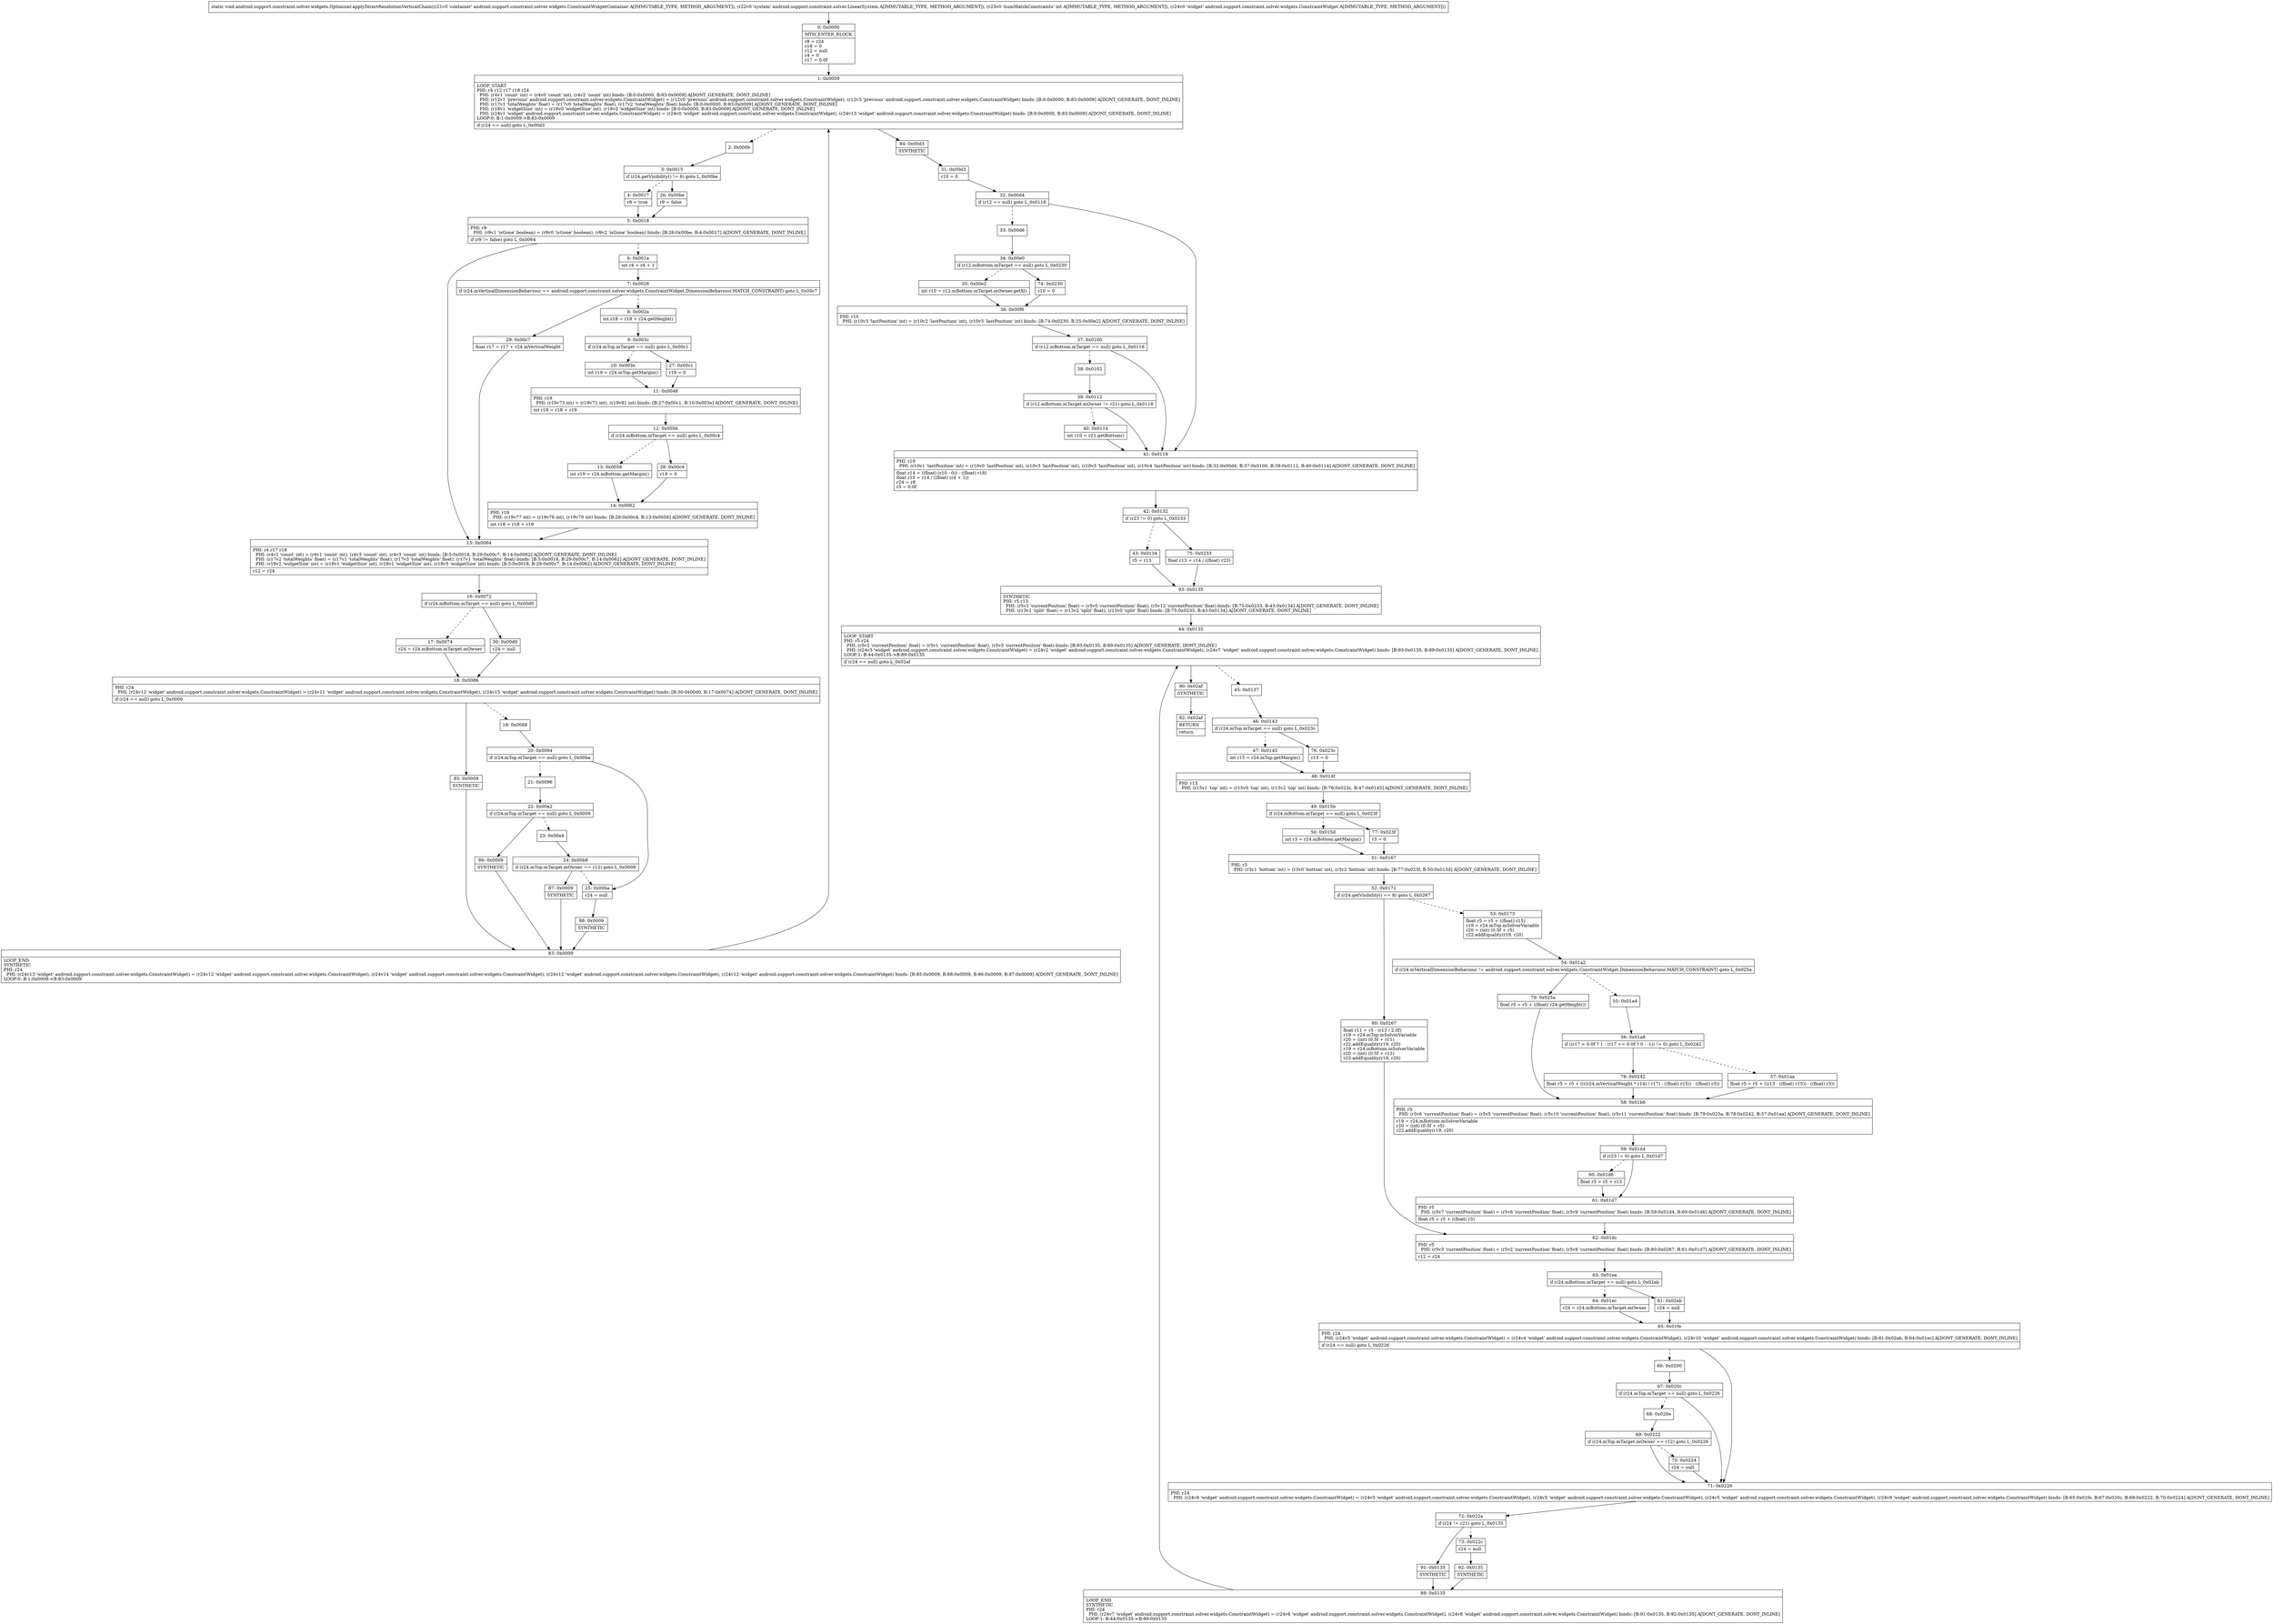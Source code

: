 digraph "CFG forandroid.support.constraint.solver.widgets.Optimizer.applyDirectResolutionVerticalChain(Landroid\/support\/constraint\/solver\/widgets\/ConstraintWidgetContainer;Landroid\/support\/constraint\/solver\/LinearSystem;ILandroid\/support\/constraint\/solver\/widgets\/ConstraintWidget;)V" {
Node_0 [shape=record,label="{0\:\ 0x0000|MTH_ENTER_BLOCK\l|r8 = r24\lr18 = 0\lr12 = null\lr4 = 0\lr17 = 0.0f\l}"];
Node_1 [shape=record,label="{1\:\ 0x0009|LOOP_START\lPHI: r4 r12 r17 r18 r24 \l  PHI: (r4v1 'count' int) = (r4v0 'count' int), (r4v2 'count' int) binds: [B:0:0x0000, B:83:0x0009] A[DONT_GENERATE, DONT_INLINE]\l  PHI: (r12v1 'previous' android.support.constraint.solver.widgets.ConstraintWidget) = (r12v0 'previous' android.support.constraint.solver.widgets.ConstraintWidget), (r12v3 'previous' android.support.constraint.solver.widgets.ConstraintWidget) binds: [B:0:0x0000, B:83:0x0009] A[DONT_GENERATE, DONT_INLINE]\l  PHI: (r17v1 'totalWeights' float) = (r17v0 'totalWeights' float), (r17v2 'totalWeights' float) binds: [B:0:0x0000, B:83:0x0009] A[DONT_GENERATE, DONT_INLINE]\l  PHI: (r18v1 'widgetSize' int) = (r18v0 'widgetSize' int), (r18v2 'widgetSize' int) binds: [B:0:0x0000, B:83:0x0009] A[DONT_GENERATE, DONT_INLINE]\l  PHI: (r24v1 'widget' android.support.constraint.solver.widgets.ConstraintWidget) = (r24v0 'widget' android.support.constraint.solver.widgets.ConstraintWidget), (r24v13 'widget' android.support.constraint.solver.widgets.ConstraintWidget) binds: [B:0:0x0000, B:83:0x0009] A[DONT_GENERATE, DONT_INLINE]\lLOOP:0: B:1:0x0009\-\>B:83:0x0009\l|if (r24 == null) goto L_0x00d3\l}"];
Node_2 [shape=record,label="{2\:\ 0x000b}"];
Node_3 [shape=record,label="{3\:\ 0x0015|if (r24.getVisibility() != 8) goto L_0x00be\l}"];
Node_4 [shape=record,label="{4\:\ 0x0017|r9 = true\l}"];
Node_5 [shape=record,label="{5\:\ 0x0018|PHI: r9 \l  PHI: (r9v1 'isGone' boolean) = (r9v0 'isGone' boolean), (r9v2 'isGone' boolean) binds: [B:26:0x00be, B:4:0x0017] A[DONT_GENERATE, DONT_INLINE]\l|if (r9 != false) goto L_0x0064\l}"];
Node_6 [shape=record,label="{6\:\ 0x001a|int r4 = r4 + 1\l}"];
Node_7 [shape=record,label="{7\:\ 0x0028|if (r24.mVerticalDimensionBehaviour == android.support.constraint.solver.widgets.ConstraintWidget.DimensionBehaviour.MATCH_CONSTRAINT) goto L_0x00c7\l}"];
Node_8 [shape=record,label="{8\:\ 0x002a|int r18 = r18 + r24.getHeight()\l}"];
Node_9 [shape=record,label="{9\:\ 0x003c|if (r24.mTop.mTarget == null) goto L_0x00c1\l}"];
Node_10 [shape=record,label="{10\:\ 0x003e|int r19 = r24.mTop.getMargin()\l}"];
Node_11 [shape=record,label="{11\:\ 0x0048|PHI: r19 \l  PHI: (r19v73 int) = (r19v72 int), (r19v81 int) binds: [B:27:0x00c1, B:10:0x003e] A[DONT_GENERATE, DONT_INLINE]\l|int r18 = r18 + r19\l}"];
Node_12 [shape=record,label="{12\:\ 0x0056|if (r24.mBottom.mTarget == null) goto L_0x00c4\l}"];
Node_13 [shape=record,label="{13\:\ 0x0058|int r19 = r24.mBottom.getMargin()\l}"];
Node_14 [shape=record,label="{14\:\ 0x0062|PHI: r19 \l  PHI: (r19v77 int) = (r19v76 int), (r19v79 int) binds: [B:28:0x00c4, B:13:0x0058] A[DONT_GENERATE, DONT_INLINE]\l|int r18 = r18 + r19\l}"];
Node_15 [shape=record,label="{15\:\ 0x0064|PHI: r4 r17 r18 \l  PHI: (r4v2 'count' int) = (r4v1 'count' int), (r4v3 'count' int), (r4v3 'count' int) binds: [B:5:0x0018, B:29:0x00c7, B:14:0x0062] A[DONT_GENERATE, DONT_INLINE]\l  PHI: (r17v2 'totalWeights' float) = (r17v1 'totalWeights' float), (r17v3 'totalWeights' float), (r17v1 'totalWeights' float) binds: [B:5:0x0018, B:29:0x00c7, B:14:0x0062] A[DONT_GENERATE, DONT_INLINE]\l  PHI: (r18v2 'widgetSize' int) = (r18v1 'widgetSize' int), (r18v1 'widgetSize' int), (r18v5 'widgetSize' int) binds: [B:5:0x0018, B:29:0x00c7, B:14:0x0062] A[DONT_GENERATE, DONT_INLINE]\l|r12 = r24\l}"];
Node_16 [shape=record,label="{16\:\ 0x0072|if (r24.mBottom.mTarget == null) goto L_0x00d0\l}"];
Node_17 [shape=record,label="{17\:\ 0x0074|r24 = r24.mBottom.mTarget.mOwner\l}"];
Node_18 [shape=record,label="{18\:\ 0x0086|PHI: r24 \l  PHI: (r24v12 'widget' android.support.constraint.solver.widgets.ConstraintWidget) = (r24v11 'widget' android.support.constraint.solver.widgets.ConstraintWidget), (r24v15 'widget' android.support.constraint.solver.widgets.ConstraintWidget) binds: [B:30:0x00d0, B:17:0x0074] A[DONT_GENERATE, DONT_INLINE]\l|if (r24 == null) goto L_0x0009\l}"];
Node_19 [shape=record,label="{19\:\ 0x0088}"];
Node_20 [shape=record,label="{20\:\ 0x0094|if (r24.mTop.mTarget == null) goto L_0x00ba\l}"];
Node_21 [shape=record,label="{21\:\ 0x0096}"];
Node_22 [shape=record,label="{22\:\ 0x00a2|if (r24.mTop.mTarget == null) goto L_0x0009\l}"];
Node_23 [shape=record,label="{23\:\ 0x00a4}"];
Node_24 [shape=record,label="{24\:\ 0x00b8|if (r24.mTop.mTarget.mOwner == r12) goto L_0x0009\l}"];
Node_25 [shape=record,label="{25\:\ 0x00ba|r24 = null\l}"];
Node_26 [shape=record,label="{26\:\ 0x00be|r9 = false\l}"];
Node_27 [shape=record,label="{27\:\ 0x00c1|r19 = 0\l}"];
Node_28 [shape=record,label="{28\:\ 0x00c4|r19 = 0\l}"];
Node_29 [shape=record,label="{29\:\ 0x00c7|float r17 = r17 + r24.mVerticalWeight\l}"];
Node_30 [shape=record,label="{30\:\ 0x00d0|r24 = null\l}"];
Node_31 [shape=record,label="{31\:\ 0x00d3|r10 = 0\l}"];
Node_32 [shape=record,label="{32\:\ 0x00d4|if (r12 == null) goto L_0x0118\l}"];
Node_33 [shape=record,label="{33\:\ 0x00d6}"];
Node_34 [shape=record,label="{34\:\ 0x00e0|if (r12.mBottom.mTarget == null) goto L_0x0230\l}"];
Node_35 [shape=record,label="{35\:\ 0x00e2|int r10 = r12.mBottom.mTarget.mOwner.getX()\l}"];
Node_36 [shape=record,label="{36\:\ 0x00f6|PHI: r10 \l  PHI: (r10v3 'lastPosition' int) = (r10v2 'lastPosition' int), (r10v5 'lastPosition' int) binds: [B:74:0x0230, B:35:0x00e2] A[DONT_GENERATE, DONT_INLINE]\l}"];
Node_37 [shape=record,label="{37\:\ 0x0100|if (r12.mBottom.mTarget == null) goto L_0x0118\l}"];
Node_38 [shape=record,label="{38\:\ 0x0102}"];
Node_39 [shape=record,label="{39\:\ 0x0112|if (r12.mBottom.mTarget.mOwner != r21) goto L_0x0118\l}"];
Node_40 [shape=record,label="{40\:\ 0x0114|int r10 = r21.getBottom()\l}"];
Node_41 [shape=record,label="{41\:\ 0x0118|PHI: r10 \l  PHI: (r10v1 'lastPosition' int) = (r10v0 'lastPosition' int), (r10v3 'lastPosition' int), (r10v3 'lastPosition' int), (r10v4 'lastPosition' int) binds: [B:32:0x00d4, B:37:0x0100, B:39:0x0112, B:40:0x0114] A[DONT_GENERATE, DONT_INLINE]\l|float r14 = ((float) (r10 \- 0)) \- ((float) r18)\lfloat r13 = r14 \/ ((float) (r4 + 1))\lr24 = r8\lr5 = 0.0f\l}"];
Node_42 [shape=record,label="{42\:\ 0x0132|if (r23 != 0) goto L_0x0233\l}"];
Node_43 [shape=record,label="{43\:\ 0x0134|r5 = r13\l}"];
Node_44 [shape=record,label="{44\:\ 0x0135|LOOP_START\lPHI: r5 r24 \l  PHI: (r5v2 'currentPosition' float) = (r5v1 'currentPosition' float), (r5v3 'currentPosition' float) binds: [B:93:0x0135, B:89:0x0135] A[DONT_GENERATE, DONT_INLINE]\l  PHI: (r24v3 'widget' android.support.constraint.solver.widgets.ConstraintWidget) = (r24v2 'widget' android.support.constraint.solver.widgets.ConstraintWidget), (r24v7 'widget' android.support.constraint.solver.widgets.ConstraintWidget) binds: [B:93:0x0135, B:89:0x0135] A[DONT_GENERATE, DONT_INLINE]\lLOOP:1: B:44:0x0135\-\>B:89:0x0135\l|if (r24 == null) goto L_0x02af\l}"];
Node_45 [shape=record,label="{45\:\ 0x0137}"];
Node_46 [shape=record,label="{46\:\ 0x0143|if (r24.mTop.mTarget == null) goto L_0x023c\l}"];
Node_47 [shape=record,label="{47\:\ 0x0145|int r15 = r24.mTop.getMargin()\l}"];
Node_48 [shape=record,label="{48\:\ 0x014f|PHI: r15 \l  PHI: (r15v1 'top' int) = (r15v0 'top' int), (r15v2 'top' int) binds: [B:76:0x023c, B:47:0x0145] A[DONT_GENERATE, DONT_INLINE]\l}"];
Node_49 [shape=record,label="{49\:\ 0x015b|if (r24.mBottom.mTarget == null) goto L_0x023f\l}"];
Node_50 [shape=record,label="{50\:\ 0x015d|int r3 = r24.mBottom.getMargin()\l}"];
Node_51 [shape=record,label="{51\:\ 0x0167|PHI: r3 \l  PHI: (r3v1 'bottom' int) = (r3v0 'bottom' int), (r3v2 'bottom' int) binds: [B:77:0x023f, B:50:0x015d] A[DONT_GENERATE, DONT_INLINE]\l}"];
Node_52 [shape=record,label="{52\:\ 0x0171|if (r24.getVisibility() == 8) goto L_0x0267\l}"];
Node_53 [shape=record,label="{53\:\ 0x0173|float r5 = r5 + ((float) r15)\lr19 = r24.mTop.mSolverVariable\lr20 = (int) (0.5f + r5)\lr22.addEquality(r19, r20)\l}"];
Node_54 [shape=record,label="{54\:\ 0x01a2|if (r24.mVerticalDimensionBehaviour != android.support.constraint.solver.widgets.ConstraintWidget.DimensionBehaviour.MATCH_CONSTRAINT) goto L_0x025a\l}"];
Node_55 [shape=record,label="{55\:\ 0x01a4}"];
Node_56 [shape=record,label="{56\:\ 0x01a8|if ((r17 \> 0.0f ? 1 : (r17 == 0.0f ? 0 : \-1)) != 0) goto L_0x0242\l}"];
Node_57 [shape=record,label="{57\:\ 0x01aa|float r5 = r5 + ((r13 \- ((float) r15)) \- ((float) r3))\l}"];
Node_58 [shape=record,label="{58\:\ 0x01b6|PHI: r5 \l  PHI: (r5v6 'currentPosition' float) = (r5v5 'currentPosition' float), (r5v10 'currentPosition' float), (r5v11 'currentPosition' float) binds: [B:79:0x025a, B:78:0x0242, B:57:0x01aa] A[DONT_GENERATE, DONT_INLINE]\l|r19 = r24.mBottom.mSolverVariable\lr20 = (int) (0.5f + r5)\lr22.addEquality(r19, r20)\l}"];
Node_59 [shape=record,label="{59\:\ 0x01d4|if (r23 != 0) goto L_0x01d7\l}"];
Node_60 [shape=record,label="{60\:\ 0x01d6|float r5 = r5 + r13\l}"];
Node_61 [shape=record,label="{61\:\ 0x01d7|PHI: r5 \l  PHI: (r5v7 'currentPosition' float) = (r5v6 'currentPosition' float), (r5v9 'currentPosition' float) binds: [B:59:0x01d4, B:60:0x01d6] A[DONT_GENERATE, DONT_INLINE]\l|float r5 = r5 + ((float) r3)\l}"];
Node_62 [shape=record,label="{62\:\ 0x01dc|PHI: r5 \l  PHI: (r5v3 'currentPosition' float) = (r5v2 'currentPosition' float), (r5v8 'currentPosition' float) binds: [B:80:0x0267, B:61:0x01d7] A[DONT_GENERATE, DONT_INLINE]\l|r12 = r24\l}"];
Node_63 [shape=record,label="{63\:\ 0x01ea|if (r24.mBottom.mTarget == null) goto L_0x02ab\l}"];
Node_64 [shape=record,label="{64\:\ 0x01ec|r24 = r24.mBottom.mTarget.mOwner\l}"];
Node_65 [shape=record,label="{65\:\ 0x01fe|PHI: r24 \l  PHI: (r24v5 'widget' android.support.constraint.solver.widgets.ConstraintWidget) = (r24v4 'widget' android.support.constraint.solver.widgets.ConstraintWidget), (r24v10 'widget' android.support.constraint.solver.widgets.ConstraintWidget) binds: [B:81:0x02ab, B:64:0x01ec] A[DONT_GENERATE, DONT_INLINE]\l|if (r24 == null) goto L_0x0226\l}"];
Node_66 [shape=record,label="{66\:\ 0x0200}"];
Node_67 [shape=record,label="{67\:\ 0x020c|if (r24.mTop.mTarget == null) goto L_0x0226\l}"];
Node_68 [shape=record,label="{68\:\ 0x020e}"];
Node_69 [shape=record,label="{69\:\ 0x0222|if (r24.mTop.mTarget.mOwner == r12) goto L_0x0226\l}"];
Node_70 [shape=record,label="{70\:\ 0x0224|r24 = null\l}"];
Node_71 [shape=record,label="{71\:\ 0x0226|PHI: r24 \l  PHI: (r24v6 'widget' android.support.constraint.solver.widgets.ConstraintWidget) = (r24v5 'widget' android.support.constraint.solver.widgets.ConstraintWidget), (r24v5 'widget' android.support.constraint.solver.widgets.ConstraintWidget), (r24v5 'widget' android.support.constraint.solver.widgets.ConstraintWidget), (r24v9 'widget' android.support.constraint.solver.widgets.ConstraintWidget) binds: [B:65:0x01fe, B:67:0x020c, B:69:0x0222, B:70:0x0224] A[DONT_GENERATE, DONT_INLINE]\l}"];
Node_72 [shape=record,label="{72\:\ 0x022a|if (r24 != r21) goto L_0x0135\l}"];
Node_73 [shape=record,label="{73\:\ 0x022c|r24 = null\l}"];
Node_74 [shape=record,label="{74\:\ 0x0230|r10 = 0\l}"];
Node_75 [shape=record,label="{75\:\ 0x0233|float r13 = r14 \/ ((float) r23)\l}"];
Node_76 [shape=record,label="{76\:\ 0x023c|r15 = 0\l}"];
Node_77 [shape=record,label="{77\:\ 0x023f|r3 = 0\l}"];
Node_78 [shape=record,label="{78\:\ 0x0242|float r5 = r5 + ((((r24.mVerticalWeight * r14) \/ r17) \- ((float) r15)) \- ((float) r3))\l}"];
Node_79 [shape=record,label="{79\:\ 0x025a|float r5 = r5 + ((float) r24.getHeight())\l}"];
Node_80 [shape=record,label="{80\:\ 0x0267|float r11 = r5 \- (r13 \/ 2.0f)\lr19 = r24.mTop.mSolverVariable\lr20 = (int) (0.5f + r11)\lr22.addEquality(r19, r20)\lr19 = r24.mBottom.mSolverVariable\lr20 = (int) (0.5f + r11)\lr22.addEquality(r19, r20)\l}"];
Node_81 [shape=record,label="{81\:\ 0x02ab|r24 = null\l}"];
Node_82 [shape=record,label="{82\:\ 0x02af|RETURN\l|return\l}"];
Node_83 [shape=record,label="{83\:\ 0x0009|LOOP_END\lSYNTHETIC\lPHI: r24 \l  PHI: (r24v13 'widget' android.support.constraint.solver.widgets.ConstraintWidget) = (r24v12 'widget' android.support.constraint.solver.widgets.ConstraintWidget), (r24v14 'widget' android.support.constraint.solver.widgets.ConstraintWidget), (r24v12 'widget' android.support.constraint.solver.widgets.ConstraintWidget), (r24v12 'widget' android.support.constraint.solver.widgets.ConstraintWidget) binds: [B:85:0x0009, B:88:0x0009, B:86:0x0009, B:87:0x0009] A[DONT_GENERATE, DONT_INLINE]\lLOOP:0: B:1:0x0009\-\>B:83:0x0009\l}"];
Node_84 [shape=record,label="{84\:\ 0x00d3|SYNTHETIC\l}"];
Node_85 [shape=record,label="{85\:\ 0x0009|SYNTHETIC\l}"];
Node_86 [shape=record,label="{86\:\ 0x0009|SYNTHETIC\l}"];
Node_87 [shape=record,label="{87\:\ 0x0009|SYNTHETIC\l}"];
Node_88 [shape=record,label="{88\:\ 0x0009|SYNTHETIC\l}"];
Node_89 [shape=record,label="{89\:\ 0x0135|LOOP_END\lSYNTHETIC\lPHI: r24 \l  PHI: (r24v7 'widget' android.support.constraint.solver.widgets.ConstraintWidget) = (r24v6 'widget' android.support.constraint.solver.widgets.ConstraintWidget), (r24v8 'widget' android.support.constraint.solver.widgets.ConstraintWidget) binds: [B:91:0x0135, B:92:0x0135] A[DONT_GENERATE, DONT_INLINE]\lLOOP:1: B:44:0x0135\-\>B:89:0x0135\l}"];
Node_90 [shape=record,label="{90\:\ 0x02af|SYNTHETIC\l}"];
Node_91 [shape=record,label="{91\:\ 0x0135|SYNTHETIC\l}"];
Node_92 [shape=record,label="{92\:\ 0x0135|SYNTHETIC\l}"];
Node_93 [shape=record,label="{93\:\ 0x0135|SYNTHETIC\lPHI: r5 r13 \l  PHI: (r5v1 'currentPosition' float) = (r5v0 'currentPosition' float), (r5v12 'currentPosition' float) binds: [B:75:0x0233, B:43:0x0134] A[DONT_GENERATE, DONT_INLINE]\l  PHI: (r13v1 'split' float) = (r13v2 'split' float), (r13v0 'split' float) binds: [B:75:0x0233, B:43:0x0134] A[DONT_GENERATE, DONT_INLINE]\l}"];
MethodNode[shape=record,label="{static void android.support.constraint.solver.widgets.Optimizer.applyDirectResolutionVerticalChain((r21v0 'container' android.support.constraint.solver.widgets.ConstraintWidgetContainer A[IMMUTABLE_TYPE, METHOD_ARGUMENT]), (r22v0 'system' android.support.constraint.solver.LinearSystem A[IMMUTABLE_TYPE, METHOD_ARGUMENT]), (r23v0 'numMatchConstraints' int A[IMMUTABLE_TYPE, METHOD_ARGUMENT]), (r24v0 'widget' android.support.constraint.solver.widgets.ConstraintWidget A[IMMUTABLE_TYPE, METHOD_ARGUMENT])) }"];
MethodNode -> Node_0;
Node_0 -> Node_1;
Node_1 -> Node_2[style=dashed];
Node_1 -> Node_84;
Node_2 -> Node_3;
Node_3 -> Node_4[style=dashed];
Node_3 -> Node_26;
Node_4 -> Node_5;
Node_5 -> Node_6[style=dashed];
Node_5 -> Node_15;
Node_6 -> Node_7;
Node_7 -> Node_8[style=dashed];
Node_7 -> Node_29;
Node_8 -> Node_9;
Node_9 -> Node_10[style=dashed];
Node_9 -> Node_27;
Node_10 -> Node_11;
Node_11 -> Node_12;
Node_12 -> Node_13[style=dashed];
Node_12 -> Node_28;
Node_13 -> Node_14;
Node_14 -> Node_15;
Node_15 -> Node_16;
Node_16 -> Node_17[style=dashed];
Node_16 -> Node_30;
Node_17 -> Node_18;
Node_18 -> Node_19[style=dashed];
Node_18 -> Node_85;
Node_19 -> Node_20;
Node_20 -> Node_21[style=dashed];
Node_20 -> Node_25;
Node_21 -> Node_22;
Node_22 -> Node_23[style=dashed];
Node_22 -> Node_86;
Node_23 -> Node_24;
Node_24 -> Node_25[style=dashed];
Node_24 -> Node_87;
Node_25 -> Node_88;
Node_26 -> Node_5;
Node_27 -> Node_11;
Node_28 -> Node_14;
Node_29 -> Node_15;
Node_30 -> Node_18;
Node_31 -> Node_32;
Node_32 -> Node_33[style=dashed];
Node_32 -> Node_41;
Node_33 -> Node_34;
Node_34 -> Node_35[style=dashed];
Node_34 -> Node_74;
Node_35 -> Node_36;
Node_36 -> Node_37;
Node_37 -> Node_38[style=dashed];
Node_37 -> Node_41;
Node_38 -> Node_39;
Node_39 -> Node_40[style=dashed];
Node_39 -> Node_41;
Node_40 -> Node_41;
Node_41 -> Node_42;
Node_42 -> Node_43[style=dashed];
Node_42 -> Node_75;
Node_43 -> Node_93;
Node_44 -> Node_45[style=dashed];
Node_44 -> Node_90;
Node_45 -> Node_46;
Node_46 -> Node_47[style=dashed];
Node_46 -> Node_76;
Node_47 -> Node_48;
Node_48 -> Node_49;
Node_49 -> Node_50[style=dashed];
Node_49 -> Node_77;
Node_50 -> Node_51;
Node_51 -> Node_52;
Node_52 -> Node_53[style=dashed];
Node_52 -> Node_80;
Node_53 -> Node_54;
Node_54 -> Node_55[style=dashed];
Node_54 -> Node_79;
Node_55 -> Node_56;
Node_56 -> Node_57[style=dashed];
Node_56 -> Node_78;
Node_57 -> Node_58;
Node_58 -> Node_59;
Node_59 -> Node_60[style=dashed];
Node_59 -> Node_61;
Node_60 -> Node_61;
Node_61 -> Node_62;
Node_62 -> Node_63;
Node_63 -> Node_64[style=dashed];
Node_63 -> Node_81;
Node_64 -> Node_65;
Node_65 -> Node_66[style=dashed];
Node_65 -> Node_71;
Node_66 -> Node_67;
Node_67 -> Node_68[style=dashed];
Node_67 -> Node_71;
Node_68 -> Node_69;
Node_69 -> Node_70[style=dashed];
Node_69 -> Node_71;
Node_70 -> Node_71;
Node_71 -> Node_72;
Node_72 -> Node_73[style=dashed];
Node_72 -> Node_91;
Node_73 -> Node_92;
Node_74 -> Node_36;
Node_75 -> Node_93;
Node_76 -> Node_48;
Node_77 -> Node_51;
Node_78 -> Node_58;
Node_79 -> Node_58;
Node_80 -> Node_62;
Node_81 -> Node_65;
Node_83 -> Node_1;
Node_84 -> Node_31;
Node_85 -> Node_83;
Node_86 -> Node_83;
Node_87 -> Node_83;
Node_88 -> Node_83;
Node_89 -> Node_44;
Node_90 -> Node_82;
Node_91 -> Node_89;
Node_92 -> Node_89;
Node_93 -> Node_44;
}


